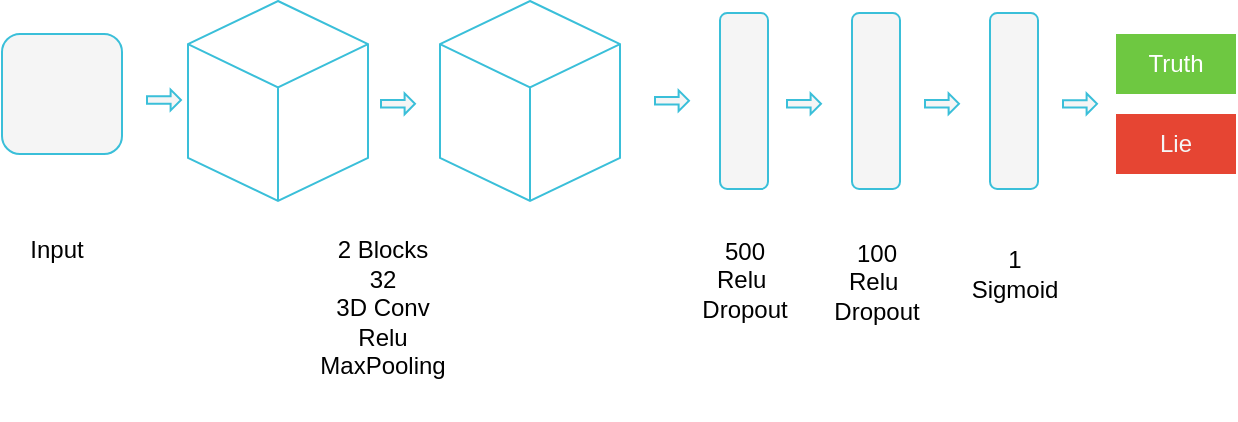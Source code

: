 <mxfile version="24.5.5" type="device">
  <diagram name="Page-1" id="OwpPxTnq-PRLa5YLK06M">
    <mxGraphModel dx="1426" dy="751" grid="1" gridSize="3" guides="1" tooltips="1" connect="1" arrows="1" fold="1" page="1" pageScale="1" pageWidth="850" pageHeight="1100" math="0" shadow="0">
      <root>
        <mxCell id="0" />
        <mxCell id="1" parent="0" />
        <mxCell id="FRKMBVniFG-dgyeSCBkc-2" value="" style="rounded=1;whiteSpace=wrap;html=1;fillColor=#F5F5F5;fontColor=#333333;strokeColor=#3ABFD9;" parent="1" vertex="1">
          <mxGeometry x="15" y="300" width="60" height="60" as="geometry" />
        </mxCell>
        <mxCell id="FRKMBVniFG-dgyeSCBkc-5" value="" style="shape=flexArrow;endArrow=classic;html=1;rounded=0;strokeColor=#3ABFD9;fillColor=#F5F5F5;shadow=0;endWidth=5.717;endSize=1.398;width=3.7;" parent="1" edge="1">
          <mxGeometry width="50" height="50" relative="1" as="geometry">
            <mxPoint x="87" y="333" as="sourcePoint" />
            <mxPoint x="105" y="333" as="targetPoint" />
          </mxGeometry>
        </mxCell>
        <mxCell id="FRKMBVniFG-dgyeSCBkc-25" value="Input" style="text;html=1;align=center;verticalAlign=middle;resizable=0;points=[];autosize=1;strokeColor=none;fillColor=none;" parent="1" vertex="1">
          <mxGeometry x="19" y="394" width="45" height="27" as="geometry" />
        </mxCell>
        <mxCell id="FRKMBVniFG-dgyeSCBkc-35" value="&lt;div&gt;2 Blocks&lt;/div&gt;&lt;div&gt;32&lt;/div&gt;3D Conv&lt;div&gt;Relu&lt;/div&gt;&lt;div&gt;MaxPooling&lt;/div&gt;&lt;div&gt;&lt;br&gt;&lt;/div&gt;" style="text;html=1;align=center;verticalAlign=middle;resizable=0;points=[];autosize=1;strokeColor=none;fillColor=none;" parent="1" vertex="1">
          <mxGeometry x="164" y="394" width="81" height="99" as="geometry" />
        </mxCell>
        <mxCell id="FRKMBVniFG-dgyeSCBkc-51" value="" style="shape=flexArrow;endArrow=classic;html=1;rounded=0;strokeColor=#3ABFD9;fillColor=#F5F5F5;shadow=0;endWidth=5.717;endSize=1.398;width=3.7;" parent="1" edge="1">
          <mxGeometry width="50" height="50" relative="1" as="geometry">
            <mxPoint x="204" y="334.9" as="sourcePoint" />
            <mxPoint x="222" y="334.9" as="targetPoint" />
          </mxGeometry>
        </mxCell>
        <mxCell id="FRKMBVniFG-dgyeSCBkc-53" value="" style="shape=flexArrow;endArrow=classic;html=1;rounded=0;strokeColor=#3ABFD9;fillColor=#F5F5F5;shadow=0;endWidth=5.717;endSize=1.398;width=3.7;" parent="1" edge="1">
          <mxGeometry width="50" height="50" relative="1" as="geometry">
            <mxPoint x="341" y="333.38" as="sourcePoint" />
            <mxPoint x="359" y="333.38" as="targetPoint" />
          </mxGeometry>
        </mxCell>
        <mxCell id="FRKMBVniFG-dgyeSCBkc-54" value="" style="shape=flexArrow;endArrow=classic;html=1;rounded=0;strokeColor=#3ABFD9;fillColor=#F5F5F5;shadow=0;endWidth=5.717;endSize=1.398;width=3.7;" parent="1" edge="1">
          <mxGeometry width="50" height="50" relative="1" as="geometry">
            <mxPoint x="407" y="334.88" as="sourcePoint" />
            <mxPoint x="425" y="334.88" as="targetPoint" />
          </mxGeometry>
        </mxCell>
        <mxCell id="FRKMBVniFG-dgyeSCBkc-55" value="" style="shape=flexArrow;endArrow=classic;html=1;rounded=0;strokeColor=#3ABFD9;fillColor=#F5F5F5;shadow=0;endWidth=5.717;endSize=1.398;width=3.7;" parent="1" edge="1">
          <mxGeometry width="50" height="50" relative="1" as="geometry">
            <mxPoint x="476" y="334.88" as="sourcePoint" />
            <mxPoint x="494" y="334.88" as="targetPoint" />
          </mxGeometry>
        </mxCell>
        <mxCell id="FRKMBVniFG-dgyeSCBkc-56" value="" style="shape=flexArrow;endArrow=classic;html=1;rounded=0;strokeColor=#3ABFD9;fillColor=#F5F5F5;shadow=0;endWidth=5.717;endSize=1.398;width=3.7;" parent="1" edge="1">
          <mxGeometry width="50" height="50" relative="1" as="geometry">
            <mxPoint x="545" y="334.92" as="sourcePoint" />
            <mxPoint x="563" y="334.92" as="targetPoint" />
          </mxGeometry>
        </mxCell>
        <mxCell id="FRKMBVniFG-dgyeSCBkc-57" value="&lt;font color=&quot;#ffffff&quot;&gt;Truth&lt;/font&gt;" style="rounded=0;whiteSpace=wrap;html=1;fillColor=#6ec841;strokeColor=none;" parent="1" vertex="1">
          <mxGeometry x="572" y="300" width="60" height="30" as="geometry" />
        </mxCell>
        <mxCell id="FRKMBVniFG-dgyeSCBkc-58" value="&lt;font color=&quot;#f5f5f5&quot;&gt;Lie&lt;/font&gt;" style="rounded=0;whiteSpace=wrap;html=1;fillColor=#e64533;strokeColor=none;" parent="1" vertex="1">
          <mxGeometry x="572" y="340" width="60" height="30" as="geometry" />
        </mxCell>
        <mxCell id="FRKMBVniFG-dgyeSCBkc-59" value="" style="rounded=1;whiteSpace=wrap;html=1;fillColor=#F5F5F5;fontColor=#333333;strokeColor=#3ABFD9;" parent="1" vertex="1">
          <mxGeometry x="374" y="289.5" width="24" height="88" as="geometry" />
        </mxCell>
        <mxCell id="FRKMBVniFG-dgyeSCBkc-60" value="" style="rounded=1;whiteSpace=wrap;html=1;fillColor=#F5F5F5;fontColor=#333333;strokeColor=#3ABFD9;" parent="1" vertex="1">
          <mxGeometry x="440" y="289.5" width="24" height="88" as="geometry" />
        </mxCell>
        <mxCell id="FRKMBVniFG-dgyeSCBkc-61" value="" style="rounded=1;whiteSpace=wrap;html=1;fillColor=#F5F5F5;fontColor=#333333;strokeColor=#3ABFD9;" parent="1" vertex="1">
          <mxGeometry x="509" y="289.5" width="24" height="88" as="geometry" />
        </mxCell>
        <mxCell id="FRKMBVniFG-dgyeSCBkc-62" value="&lt;div&gt;500&lt;/div&gt;&lt;div&gt;Relu&amp;nbsp;&lt;/div&gt;&lt;div&gt;Dropout&lt;/div&gt;" style="text;html=1;align=center;verticalAlign=middle;resizable=0;points=[];autosize=1;strokeColor=none;fillColor=none;" parent="1" vertex="1">
          <mxGeometry x="354.5" y="394" width="63" height="57" as="geometry" />
        </mxCell>
        <mxCell id="FRKMBVniFG-dgyeSCBkc-63" value="&lt;div&gt;100&lt;/div&gt;&lt;div&gt;Relu&amp;nbsp;&lt;/div&gt;&lt;div&gt;Dropout&lt;/div&gt;" style="text;html=1;align=center;verticalAlign=middle;resizable=0;points=[];autosize=1;strokeColor=none;fillColor=none;" parent="1" vertex="1">
          <mxGeometry x="420.5" y="395" width="63" height="57" as="geometry" />
        </mxCell>
        <mxCell id="FRKMBVniFG-dgyeSCBkc-64" value="&lt;div&gt;1&lt;/div&gt;&lt;div&gt;Sigmoid&lt;/div&gt;" style="text;html=1;align=center;verticalAlign=middle;resizable=0;points=[];autosize=1;strokeColor=none;fillColor=none;" parent="1" vertex="1">
          <mxGeometry x="489.5" y="399" width="63" height="42" as="geometry" />
        </mxCell>
        <mxCell id="PPfhMI2QpVZf-tiD5Yf2-1" value="" style="html=1;shape=mxgraph.basic.isocube;isoAngle=15;strokeColor=#3ABFD9;fillColor=#FFFFFF;" vertex="1" parent="1">
          <mxGeometry x="234" y="283.5" width="90" height="100" as="geometry" />
        </mxCell>
        <mxCell id="PPfhMI2QpVZf-tiD5Yf2-2" value="" style="html=1;shape=mxgraph.basic.isocube;isoAngle=15;strokeColor=#3ABFD9;fillColor=#FFFFFF;" vertex="1" parent="1">
          <mxGeometry x="108" y="283.5" width="90" height="100" as="geometry" />
        </mxCell>
      </root>
    </mxGraphModel>
  </diagram>
</mxfile>
